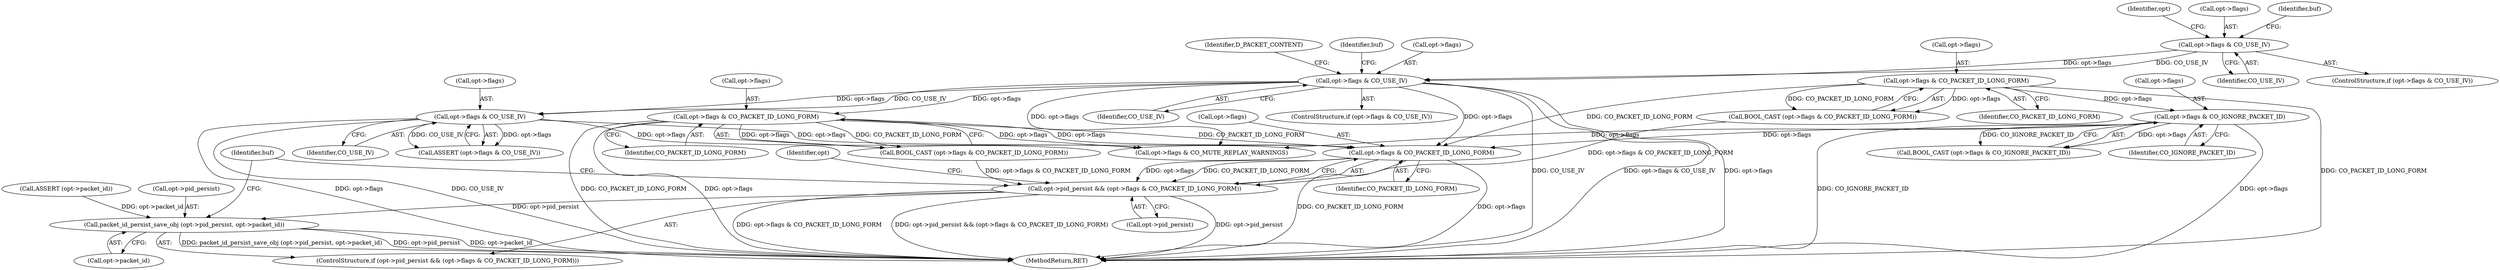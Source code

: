 digraph "0_openvpn_11d21349a4e7e38a025849479b36ace7c2eec2ee@pointer" {
"1000503" [label="(Call,opt->flags & CO_PACKET_ID_LONG_FORM)"];
"1000402" [label="(Call,opt->flags & CO_USE_IV)"];
"1000265" [label="(Call,opt->flags & CO_USE_IV)"];
"1000241" [label="(Call,opt->flags & CO_USE_IV)"];
"1000463" [label="(Call,opt->flags & CO_IGNORE_PACKET_ID)"];
"1000452" [label="(Call,opt->flags & CO_PACKET_ID_LONG_FORM)"];
"1000380" [label="(Call,opt->flags & CO_PACKET_ID_LONG_FORM)"];
"1000499" [label="(Call,opt->pid_persist && (opt->flags & CO_PACKET_ID_LONG_FORM))"];
"1000508" [label="(Call,packet_id_persist_save_obj (opt->pid_persist, opt->packet_id))"];
"1000266" [label="(Call,opt->flags)"];
"1000267" [label="(Identifier,opt)"];
"1000242" [label="(Call,opt->flags)"];
"1000512" [label="(Call,opt->packet_id)"];
"1000269" [label="(Identifier,CO_USE_IV)"];
"1000451" [label="(Call,BOOL_CAST (opt->flags & CO_PACKET_ID_LONG_FORM))"];
"1000456" [label="(Identifier,CO_PACKET_ID_LONG_FORM)"];
"1000467" [label="(Identifier,CO_IGNORE_PACKET_ID)"];
"1000453" [label="(Call,opt->flags)"];
"1000509" [label="(Call,opt->pid_persist)"];
"1000464" [label="(Call,opt->flags)"];
"1000463" [label="(Call,opt->flags & CO_IGNORE_PACKET_ID)"];
"1000504" [label="(Call,opt->flags)"];
"1000462" [label="(Call,BOOL_CAST (opt->flags & CO_IGNORE_PACKET_ID))"];
"1000384" [label="(Identifier,CO_PACKET_ID_LONG_FORM)"];
"1000402" [label="(Call,opt->flags & CO_USE_IV)"];
"1000240" [label="(ControlStructure,if (opt->flags & CO_USE_IV))"];
"1000250" [label="(Identifier,buf)"];
"1000498" [label="(ControlStructure,if (opt->pid_persist && (opt->flags & CO_PACKET_ID_LONG_FORM)))"];
"1000271" [label="(Identifier,D_PACKET_CONTENT)"];
"1000265" [label="(Call,opt->flags & CO_USE_IV)"];
"1000537" [label="(Identifier,buf)"];
"1000379" [label="(Call,BOOL_CAST (opt->flags & CO_PACKET_ID_LONG_FORM))"];
"1000403" [label="(Call,opt->flags)"];
"1000500" [label="(Call,opt->pid_persist)"];
"1000508" [label="(Call,packet_id_persist_save_obj (opt->pid_persist, opt->packet_id))"];
"1000381" [label="(Call,opt->flags)"];
"1000282" [label="(Identifier,buf)"];
"1000407" [label="(Call,ASSERT (opt->packet_id))"];
"1000519" [label="(Call,opt->flags & CO_MUTE_REPLAY_WARNINGS)"];
"1000503" [label="(Call,opt->flags & CO_PACKET_ID_LONG_FORM)"];
"1000556" [label="(MethodReturn,RET)"];
"1000507" [label="(Identifier,CO_PACKET_ID_LONG_FORM)"];
"1000406" [label="(Identifier,CO_USE_IV)"];
"1000264" [label="(ControlStructure,if (opt->flags & CO_USE_IV))"];
"1000499" [label="(Call,opt->pid_persist && (opt->flags & CO_PACKET_ID_LONG_FORM))"];
"1000241" [label="(Call,opt->flags & CO_USE_IV)"];
"1000245" [label="(Identifier,CO_USE_IV)"];
"1000510" [label="(Identifier,opt)"];
"1000452" [label="(Call,opt->flags & CO_PACKET_ID_LONG_FORM)"];
"1000380" [label="(Call,opt->flags & CO_PACKET_ID_LONG_FORM)"];
"1000401" [label="(Call,ASSERT (opt->flags & CO_USE_IV))"];
"1000503" -> "1000499"  [label="AST: "];
"1000503" -> "1000507"  [label="CFG: "];
"1000504" -> "1000503"  [label="AST: "];
"1000507" -> "1000503"  [label="AST: "];
"1000499" -> "1000503"  [label="CFG: "];
"1000503" -> "1000556"  [label="DDG: CO_PACKET_ID_LONG_FORM"];
"1000503" -> "1000556"  [label="DDG: opt->flags"];
"1000503" -> "1000499"  [label="DDG: opt->flags"];
"1000503" -> "1000499"  [label="DDG: CO_PACKET_ID_LONG_FORM"];
"1000402" -> "1000503"  [label="DDG: opt->flags"];
"1000265" -> "1000503"  [label="DDG: opt->flags"];
"1000463" -> "1000503"  [label="DDG: opt->flags"];
"1000380" -> "1000503"  [label="DDG: opt->flags"];
"1000380" -> "1000503"  [label="DDG: CO_PACKET_ID_LONG_FORM"];
"1000452" -> "1000503"  [label="DDG: CO_PACKET_ID_LONG_FORM"];
"1000402" -> "1000401"  [label="AST: "];
"1000402" -> "1000406"  [label="CFG: "];
"1000403" -> "1000402"  [label="AST: "];
"1000406" -> "1000402"  [label="AST: "];
"1000401" -> "1000402"  [label="CFG: "];
"1000402" -> "1000556"  [label="DDG: opt->flags"];
"1000402" -> "1000556"  [label="DDG: CO_USE_IV"];
"1000402" -> "1000401"  [label="DDG: opt->flags"];
"1000402" -> "1000401"  [label="DDG: CO_USE_IV"];
"1000265" -> "1000402"  [label="DDG: opt->flags"];
"1000265" -> "1000402"  [label="DDG: CO_USE_IV"];
"1000402" -> "1000519"  [label="DDG: opt->flags"];
"1000265" -> "1000264"  [label="AST: "];
"1000265" -> "1000269"  [label="CFG: "];
"1000266" -> "1000265"  [label="AST: "];
"1000269" -> "1000265"  [label="AST: "];
"1000271" -> "1000265"  [label="CFG: "];
"1000282" -> "1000265"  [label="CFG: "];
"1000265" -> "1000556"  [label="DDG: CO_USE_IV"];
"1000265" -> "1000556"  [label="DDG: opt->flags & CO_USE_IV"];
"1000265" -> "1000556"  [label="DDG: opt->flags"];
"1000241" -> "1000265"  [label="DDG: opt->flags"];
"1000241" -> "1000265"  [label="DDG: CO_USE_IV"];
"1000265" -> "1000380"  [label="DDG: opt->flags"];
"1000265" -> "1000519"  [label="DDG: opt->flags"];
"1000241" -> "1000240"  [label="AST: "];
"1000241" -> "1000245"  [label="CFG: "];
"1000242" -> "1000241"  [label="AST: "];
"1000245" -> "1000241"  [label="AST: "];
"1000250" -> "1000241"  [label="CFG: "];
"1000267" -> "1000241"  [label="CFG: "];
"1000463" -> "1000462"  [label="AST: "];
"1000463" -> "1000467"  [label="CFG: "];
"1000464" -> "1000463"  [label="AST: "];
"1000467" -> "1000463"  [label="AST: "];
"1000462" -> "1000463"  [label="CFG: "];
"1000463" -> "1000556"  [label="DDG: CO_IGNORE_PACKET_ID"];
"1000463" -> "1000556"  [label="DDG: opt->flags"];
"1000463" -> "1000462"  [label="DDG: opt->flags"];
"1000463" -> "1000462"  [label="DDG: CO_IGNORE_PACKET_ID"];
"1000452" -> "1000463"  [label="DDG: opt->flags"];
"1000463" -> "1000519"  [label="DDG: opt->flags"];
"1000452" -> "1000451"  [label="AST: "];
"1000452" -> "1000456"  [label="CFG: "];
"1000453" -> "1000452"  [label="AST: "];
"1000456" -> "1000452"  [label="AST: "];
"1000451" -> "1000452"  [label="CFG: "];
"1000452" -> "1000556"  [label="DDG: CO_PACKET_ID_LONG_FORM"];
"1000452" -> "1000451"  [label="DDG: opt->flags"];
"1000452" -> "1000451"  [label="DDG: CO_PACKET_ID_LONG_FORM"];
"1000380" -> "1000379"  [label="AST: "];
"1000380" -> "1000384"  [label="CFG: "];
"1000381" -> "1000380"  [label="AST: "];
"1000384" -> "1000380"  [label="AST: "];
"1000379" -> "1000380"  [label="CFG: "];
"1000380" -> "1000556"  [label="DDG: CO_PACKET_ID_LONG_FORM"];
"1000380" -> "1000556"  [label="DDG: opt->flags"];
"1000380" -> "1000379"  [label="DDG: opt->flags"];
"1000380" -> "1000379"  [label="DDG: CO_PACKET_ID_LONG_FORM"];
"1000380" -> "1000519"  [label="DDG: opt->flags"];
"1000499" -> "1000498"  [label="AST: "];
"1000499" -> "1000500"  [label="CFG: "];
"1000500" -> "1000499"  [label="AST: "];
"1000510" -> "1000499"  [label="CFG: "];
"1000537" -> "1000499"  [label="CFG: "];
"1000499" -> "1000556"  [label="DDG: opt->flags & CO_PACKET_ID_LONG_FORM"];
"1000499" -> "1000556"  [label="DDG: opt->pid_persist && (opt->flags & CO_PACKET_ID_LONG_FORM)"];
"1000499" -> "1000556"  [label="DDG: opt->pid_persist"];
"1000379" -> "1000499"  [label="DDG: opt->flags & CO_PACKET_ID_LONG_FORM"];
"1000451" -> "1000499"  [label="DDG: opt->flags & CO_PACKET_ID_LONG_FORM"];
"1000499" -> "1000508"  [label="DDG: opt->pid_persist"];
"1000508" -> "1000498"  [label="AST: "];
"1000508" -> "1000512"  [label="CFG: "];
"1000509" -> "1000508"  [label="AST: "];
"1000512" -> "1000508"  [label="AST: "];
"1000537" -> "1000508"  [label="CFG: "];
"1000508" -> "1000556"  [label="DDG: opt->pid_persist"];
"1000508" -> "1000556"  [label="DDG: opt->packet_id"];
"1000508" -> "1000556"  [label="DDG: packet_id_persist_save_obj (opt->pid_persist, opt->packet_id)"];
"1000407" -> "1000508"  [label="DDG: opt->packet_id"];
}
